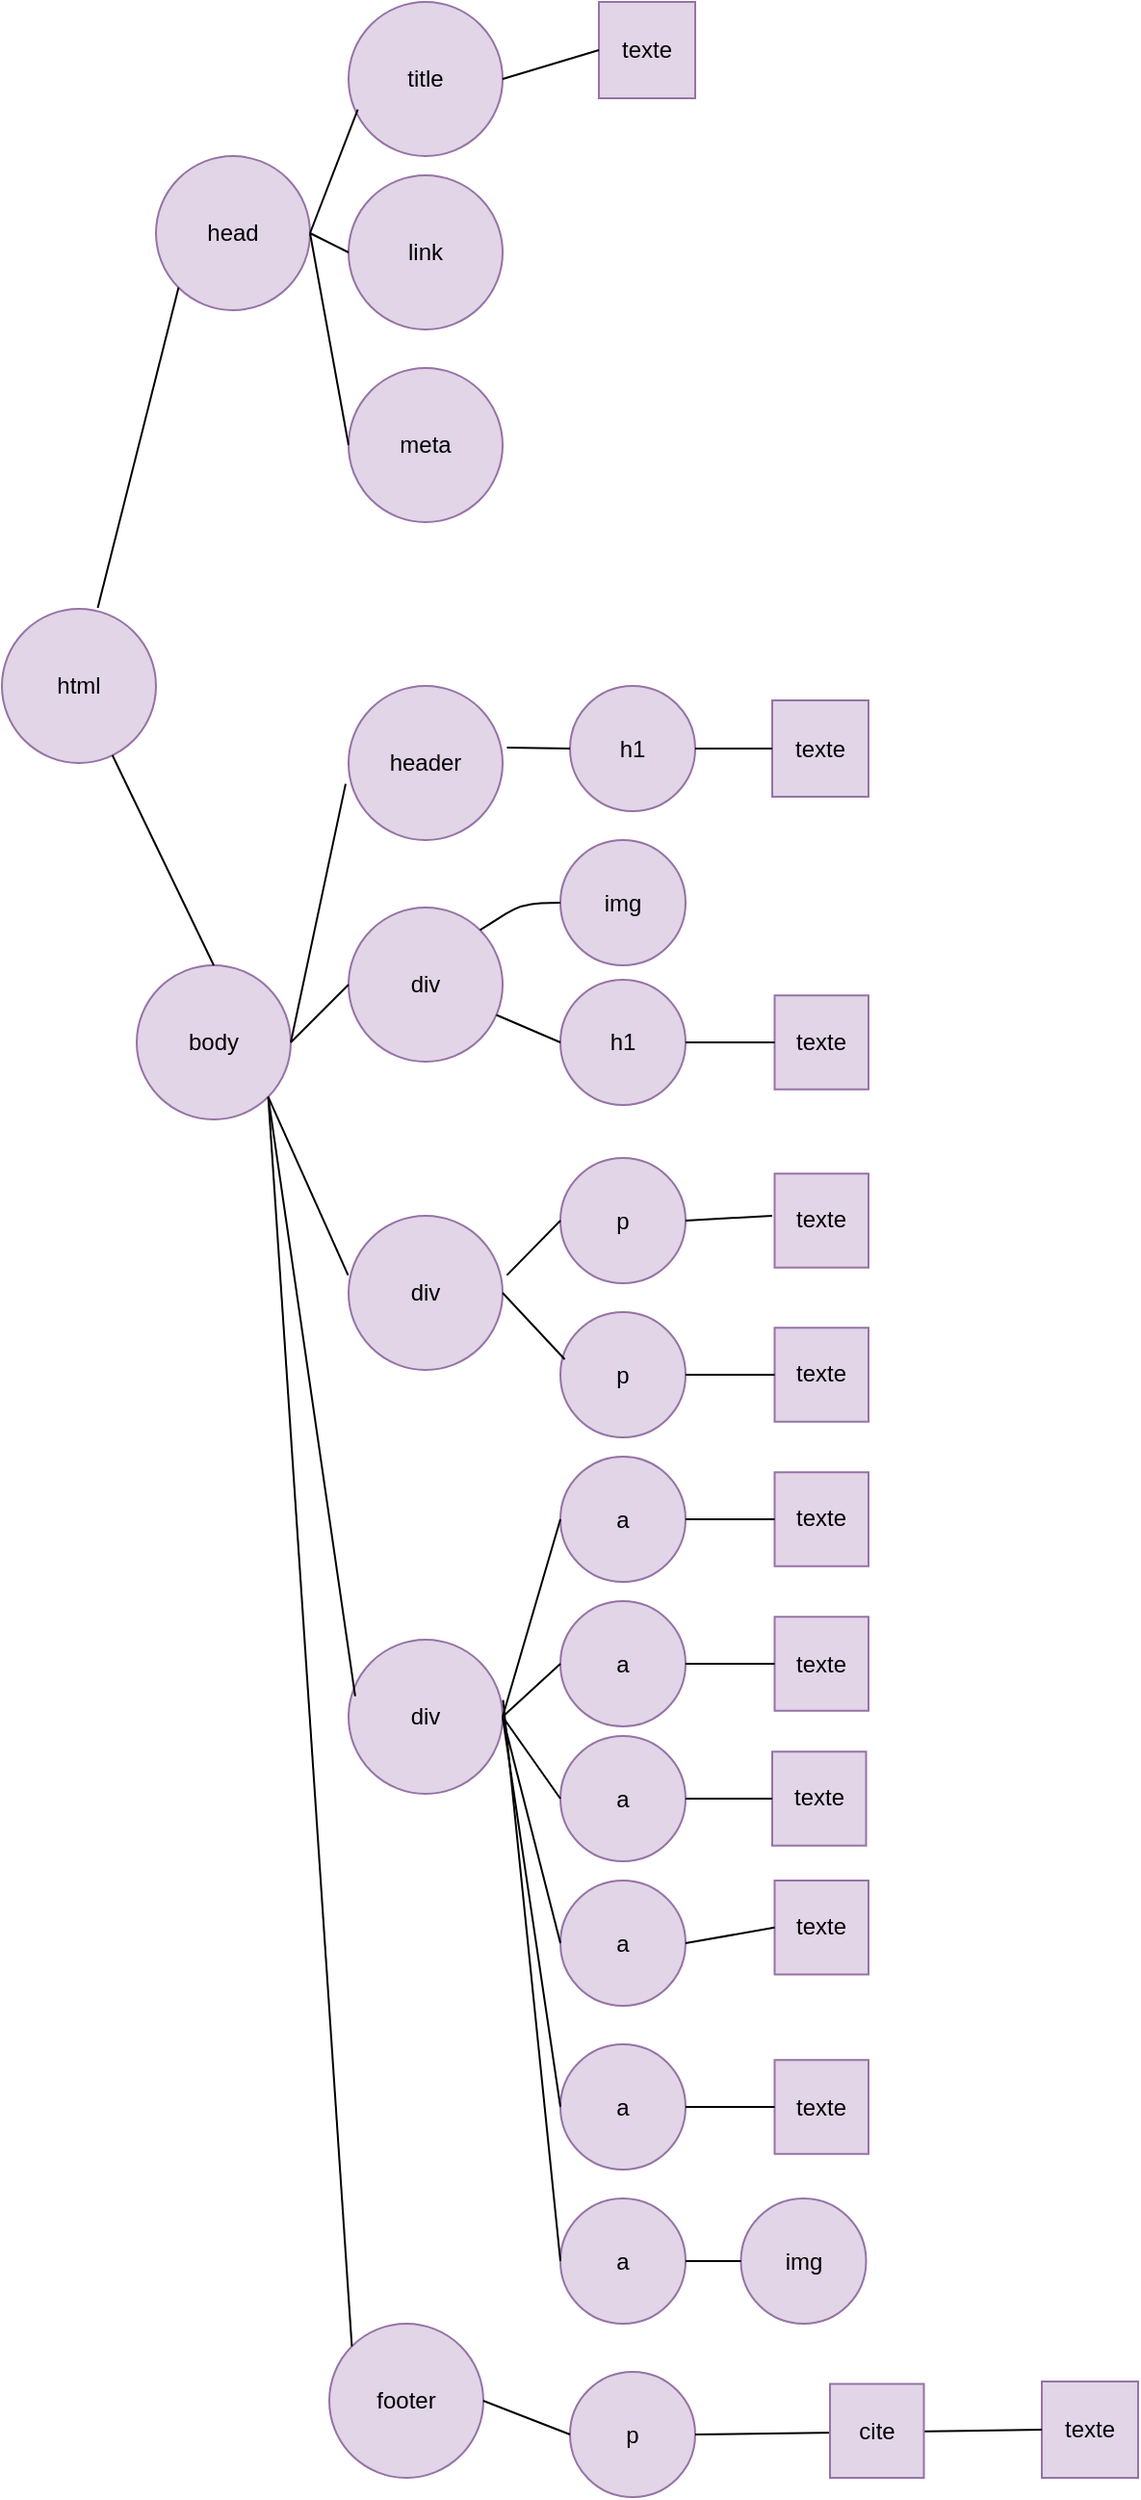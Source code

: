 <mxfile version="14.4.3" type="device"><diagram id="gYORF6ZWE_wR1nNC5yQl" name="Page-1"><mxGraphModel dx="1902" dy="950" grid="1" gridSize="10" guides="1" tooltips="1" connect="1" arrows="1" fold="1" page="1" pageScale="1" pageWidth="1100" pageHeight="850" math="0" shadow="0"><root><mxCell id="0"/><mxCell id="1" parent="0"/><mxCell id="XE9iukdoaNi7t61hyQEc-1" value="html" style="ellipse;whiteSpace=wrap;html=1;fillColor=#e1d5e7;strokeColor=#9673a6;" parent="1" vertex="1"><mxGeometry x="20" y="345" width="80" height="80" as="geometry"/></mxCell><mxCell id="XE9iukdoaNi7t61hyQEc-2" value="head" style="ellipse;whiteSpace=wrap;html=1;fillColor=#e1d5e7;strokeColor=#9673a6;" parent="1" vertex="1"><mxGeometry x="100" y="110" width="80" height="80" as="geometry"/></mxCell><mxCell id="XE9iukdoaNi7t61hyQEc-3" value="body" style="ellipse;whiteSpace=wrap;html=1;fillColor=#e1d5e7;strokeColor=#9673a6;" parent="1" vertex="1"><mxGeometry x="90" y="530" width="80" height="80" as="geometry"/></mxCell><mxCell id="XE9iukdoaNi7t61hyQEc-4" value="title" style="ellipse;whiteSpace=wrap;html=1;fillColor=#e1d5e7;strokeColor=#9673a6;" parent="1" vertex="1"><mxGeometry x="200" y="30" width="80" height="80" as="geometry"/></mxCell><mxCell id="XE9iukdoaNi7t61hyQEc-5" value="link" style="ellipse;whiteSpace=wrap;html=1;fillColor=#e1d5e7;strokeColor=#9673a6;" parent="1" vertex="1"><mxGeometry x="200" y="120" width="80" height="80" as="geometry"/></mxCell><mxCell id="XE9iukdoaNi7t61hyQEc-6" value="meta" style="ellipse;whiteSpace=wrap;html=1;fillColor=#e1d5e7;strokeColor=#9673a6;" parent="1" vertex="1"><mxGeometry x="200" y="220" width="80" height="80" as="geometry"/></mxCell><mxCell id="XE9iukdoaNi7t61hyQEc-7" value="texte" style="whiteSpace=wrap;html=1;aspect=fixed;fillColor=#e1d5e7;strokeColor=#9673a6;" parent="1" vertex="1"><mxGeometry x="330" y="30" width="50" height="50" as="geometry"/></mxCell><mxCell id="XE9iukdoaNi7t61hyQEc-8" value="header" style="ellipse;whiteSpace=wrap;html=1;fillColor=#e1d5e7;strokeColor=#9673a6;" parent="1" vertex="1"><mxGeometry x="200" y="385" width="80" height="80" as="geometry"/></mxCell><mxCell id="XE9iukdoaNi7t61hyQEc-9" value="h1" style="ellipse;whiteSpace=wrap;html=1;fillColor=#e1d5e7;strokeColor=#9673a6;" parent="1" vertex="1"><mxGeometry x="315" y="385" width="65" height="65" as="geometry"/></mxCell><mxCell id="XE9iukdoaNi7t61hyQEc-11" value="texte" style="whiteSpace=wrap;html=1;aspect=fixed;fillColor=#e1d5e7;strokeColor=#9673a6;" parent="1" vertex="1"><mxGeometry x="420" y="392.5" width="50" height="50" as="geometry"/></mxCell><mxCell id="XE9iukdoaNi7t61hyQEc-12" value="footer" style="ellipse;whiteSpace=wrap;html=1;fillColor=#e1d5e7;strokeColor=#9673a6;" parent="1" vertex="1"><mxGeometry x="190" y="1235" width="80" height="80" as="geometry"/></mxCell><mxCell id="XE9iukdoaNi7t61hyQEc-13" value="p" style="ellipse;whiteSpace=wrap;html=1;fillColor=#e1d5e7;strokeColor=#9673a6;" parent="1" vertex="1"><mxGeometry x="315" y="1260" width="65" height="65" as="geometry"/></mxCell><mxCell id="XE9iukdoaNi7t61hyQEc-15" value="texte" style="whiteSpace=wrap;html=1;aspect=fixed;fillColor=#e1d5e7;strokeColor=#9673a6;" parent="1" vertex="1"><mxGeometry x="560" y="1265" width="50" height="50" as="geometry"/></mxCell><mxCell id="XE9iukdoaNi7t61hyQEc-16" value="div" style="ellipse;whiteSpace=wrap;html=1;fillColor=#e1d5e7;strokeColor=#9673a6;" parent="1" vertex="1"><mxGeometry x="200" y="500" width="80" height="80" as="geometry"/></mxCell><mxCell id="XE9iukdoaNi7t61hyQEc-17" value="div" style="ellipse;whiteSpace=wrap;html=1;fillColor=#e1d5e7;strokeColor=#9673a6;" parent="1" vertex="1"><mxGeometry x="200" y="660" width="80" height="80" as="geometry"/></mxCell><mxCell id="XE9iukdoaNi7t61hyQEc-18" value="div" style="ellipse;whiteSpace=wrap;html=1;fillColor=#e1d5e7;strokeColor=#9673a6;" parent="1" vertex="1"><mxGeometry x="200" y="880" width="80" height="80" as="geometry"/></mxCell><mxCell id="XE9iukdoaNi7t61hyQEc-19" value="img" style="ellipse;whiteSpace=wrap;html=1;fillColor=#e1d5e7;strokeColor=#9673a6;" parent="1" vertex="1"><mxGeometry x="310" y="465" width="65" height="65" as="geometry"/></mxCell><mxCell id="XE9iukdoaNi7t61hyQEc-20" value="h1" style="ellipse;whiteSpace=wrap;html=1;fillColor=#e1d5e7;strokeColor=#9673a6;" parent="1" vertex="1"><mxGeometry x="310" y="537.5" width="65" height="65" as="geometry"/></mxCell><mxCell id="XE9iukdoaNi7t61hyQEc-21" value="texte" style="whiteSpace=wrap;html=1;aspect=fixed;fillColor=#e1d5e7;strokeColor=#9673a6;" parent="1" vertex="1"><mxGeometry x="421.25" y="545.63" width="48.75" height="48.75" as="geometry"/></mxCell><mxCell id="XE9iukdoaNi7t61hyQEc-22" value="p" style="ellipse;whiteSpace=wrap;html=1;fillColor=#e1d5e7;strokeColor=#9673a6;" parent="1" vertex="1"><mxGeometry x="310" y="630" width="65" height="65" as="geometry"/></mxCell><mxCell id="XE9iukdoaNi7t61hyQEc-23" value="p" style="ellipse;whiteSpace=wrap;html=1;fillColor=#e1d5e7;strokeColor=#9673a6;" parent="1" vertex="1"><mxGeometry x="310" y="710" width="65" height="65" as="geometry"/></mxCell><mxCell id="XE9iukdoaNi7t61hyQEc-24" value="texte" style="whiteSpace=wrap;html=1;aspect=fixed;fillColor=#e1d5e7;strokeColor=#9673a6;" parent="1" vertex="1"><mxGeometry x="421.25" y="638.12" width="48.75" height="48.75" as="geometry"/></mxCell><mxCell id="XE9iukdoaNi7t61hyQEc-25" value="texte" style="whiteSpace=wrap;html=1;aspect=fixed;fillColor=#e1d5e7;strokeColor=#9673a6;" parent="1" vertex="1"><mxGeometry x="421.25" y="718.12" width="48.75" height="48.75" as="geometry"/></mxCell><mxCell id="XE9iukdoaNi7t61hyQEc-26" value="a" style="ellipse;whiteSpace=wrap;html=1;fillColor=#e1d5e7;strokeColor=#9673a6;" parent="1" vertex="1"><mxGeometry x="310" y="785" width="65" height="65" as="geometry"/></mxCell><mxCell id="XE9iukdoaNi7t61hyQEc-27" value="a" style="ellipse;whiteSpace=wrap;html=1;fillColor=#e1d5e7;strokeColor=#9673a6;" parent="1" vertex="1"><mxGeometry x="310" y="860" width="65" height="65" as="geometry"/></mxCell><mxCell id="XE9iukdoaNi7t61hyQEc-28" value="a" style="ellipse;whiteSpace=wrap;html=1;fillColor=#e1d5e7;strokeColor=#9673a6;" parent="1" vertex="1"><mxGeometry x="310" y="930" width="65" height="65" as="geometry"/></mxCell><mxCell id="XE9iukdoaNi7t61hyQEc-29" value="a" style="ellipse;whiteSpace=wrap;html=1;fillColor=#e1d5e7;strokeColor=#9673a6;" parent="1" vertex="1"><mxGeometry x="310" y="1005" width="65" height="65" as="geometry"/></mxCell><mxCell id="XE9iukdoaNi7t61hyQEc-30" value="texte" style="whiteSpace=wrap;html=1;aspect=fixed;fillColor=#e1d5e7;strokeColor=#9673a6;" parent="1" vertex="1"><mxGeometry x="421.25" y="793.12" width="48.75" height="48.75" as="geometry"/></mxCell><mxCell id="XE9iukdoaNi7t61hyQEc-31" value="texte" style="whiteSpace=wrap;html=1;aspect=fixed;fillColor=#e1d5e7;strokeColor=#9673a6;" parent="1" vertex="1"><mxGeometry x="421.25" y="868.13" width="48.75" height="48.75" as="geometry"/></mxCell><mxCell id="XE9iukdoaNi7t61hyQEc-32" value="texte" style="whiteSpace=wrap;html=1;aspect=fixed;fillColor=#e1d5e7;strokeColor=#9673a6;" parent="1" vertex="1"><mxGeometry x="420" y="938.12" width="48.75" height="48.75" as="geometry"/></mxCell><mxCell id="XE9iukdoaNi7t61hyQEc-33" value="texte" style="whiteSpace=wrap;html=1;aspect=fixed;fillColor=#e1d5e7;strokeColor=#9673a6;" parent="1" vertex="1"><mxGeometry x="421.25" y="1005" width="48.75" height="48.75" as="geometry"/></mxCell><mxCell id="XE9iukdoaNi7t61hyQEc-34" value="" style="endArrow=none;html=1;exitX=0.06;exitY=0.697;exitDx=0;exitDy=0;exitPerimeter=0;" parent="1" source="XE9iukdoaNi7t61hyQEc-4" edge="1"><mxGeometry width="50" height="50" relative="1" as="geometry"><mxPoint x="130" y="420" as="sourcePoint"/><mxPoint x="180" y="150" as="targetPoint"/></mxGeometry></mxCell><mxCell id="XE9iukdoaNi7t61hyQEc-35" value="" style="endArrow=none;html=1;entryX=1;entryY=0.5;entryDx=0;entryDy=0;exitX=0;exitY=0.5;exitDx=0;exitDy=0;" parent="1" source="XE9iukdoaNi7t61hyQEc-5" target="XE9iukdoaNi7t61hyQEc-2" edge="1"><mxGeometry width="50" height="50" relative="1" as="geometry"><mxPoint x="214.8" y="95.76" as="sourcePoint"/><mxPoint x="193.52" y="150.8" as="targetPoint"/></mxGeometry></mxCell><mxCell id="XE9iukdoaNi7t61hyQEc-36" value="" style="endArrow=none;html=1;exitX=0;exitY=0.5;exitDx=0;exitDy=0;entryX=1;entryY=0.5;entryDx=0;entryDy=0;" parent="1" source="XE9iukdoaNi7t61hyQEc-6" target="XE9iukdoaNi7t61hyQEc-2" edge="1"><mxGeometry width="50" height="50" relative="1" as="geometry"><mxPoint x="224.8" y="105.76" as="sourcePoint"/><mxPoint x="203.52" y="160.8" as="targetPoint"/></mxGeometry></mxCell><mxCell id="XE9iukdoaNi7t61hyQEc-37" value="" style="endArrow=none;html=1;exitX=1;exitY=0.5;exitDx=0;exitDy=0;entryX=0;entryY=0.5;entryDx=0;entryDy=0;" parent="1" source="XE9iukdoaNi7t61hyQEc-4" target="XE9iukdoaNi7t61hyQEc-7" edge="1"><mxGeometry width="50" height="50" relative="1" as="geometry"><mxPoint x="280" y="120" as="sourcePoint"/><mxPoint x="330" y="70" as="targetPoint"/></mxGeometry></mxCell><mxCell id="XE9iukdoaNi7t61hyQEc-38" value="" style="endArrow=none;html=1;entryX=0;entryY=1;entryDx=0;entryDy=0;exitX=0.622;exitY=-0.006;exitDx=0;exitDy=0;exitPerimeter=0;" parent="1" source="XE9iukdoaNi7t61hyQEc-1" target="XE9iukdoaNi7t61hyQEc-2" edge="1"><mxGeometry width="50" height="50" relative="1" as="geometry"><mxPoint x="130" y="550" as="sourcePoint"/><mxPoint x="180" y="500" as="targetPoint"/></mxGeometry></mxCell><mxCell id="XE9iukdoaNi7t61hyQEc-40" value="" style="endArrow=none;html=1;entryX=0.5;entryY=0;entryDx=0;entryDy=0;" parent="1" source="XE9iukdoaNi7t61hyQEc-1" target="XE9iukdoaNi7t61hyQEc-3" edge="1"><mxGeometry width="50" height="50" relative="1" as="geometry"><mxPoint x="110" y="395" as="sourcePoint"/><mxPoint x="210" y="435" as="targetPoint"/></mxGeometry></mxCell><mxCell id="XE9iukdoaNi7t61hyQEc-41" value="" style="endArrow=none;html=1;entryX=-0.019;entryY=0.635;entryDx=0;entryDy=0;exitX=1;exitY=0.5;exitDx=0;exitDy=0;entryPerimeter=0;" parent="1" source="XE9iukdoaNi7t61hyQEc-3" target="XE9iukdoaNi7t61hyQEc-8" edge="1"><mxGeometry width="50" height="50" relative="1" as="geometry"><mxPoint x="120" y="405" as="sourcePoint"/><mxPoint x="220" y="445" as="targetPoint"/></mxGeometry></mxCell><mxCell id="XE9iukdoaNi7t61hyQEc-42" value="" style="endArrow=none;html=1;entryX=0;entryY=0.5;entryDx=0;entryDy=0;exitX=1;exitY=0.5;exitDx=0;exitDy=0;" parent="1" source="XE9iukdoaNi7t61hyQEc-3" target="XE9iukdoaNi7t61hyQEc-16" edge="1"><mxGeometry width="50" height="50" relative="1" as="geometry"><mxPoint x="130" y="415" as="sourcePoint"/><mxPoint x="230" y="455" as="targetPoint"/></mxGeometry></mxCell><mxCell id="XE9iukdoaNi7t61hyQEc-43" value="" style="endArrow=none;html=1;entryX=-0.003;entryY=0.385;entryDx=0;entryDy=0;exitX=1;exitY=1;exitDx=0;exitDy=0;entryPerimeter=0;" parent="1" source="XE9iukdoaNi7t61hyQEc-3" target="XE9iukdoaNi7t61hyQEc-17" edge="1"><mxGeometry width="50" height="50" relative="1" as="geometry"><mxPoint x="140" y="425" as="sourcePoint"/><mxPoint x="240" y="465" as="targetPoint"/></mxGeometry></mxCell><mxCell id="XE9iukdoaNi7t61hyQEc-44" value="" style="endArrow=none;html=1;entryX=0.043;entryY=0.366;entryDx=0;entryDy=0;exitX=1;exitY=1;exitDx=0;exitDy=0;entryPerimeter=0;" parent="1" source="XE9iukdoaNi7t61hyQEc-3" target="XE9iukdoaNi7t61hyQEc-18" edge="1"><mxGeometry width="50" height="50" relative="1" as="geometry"><mxPoint x="150" y="435" as="sourcePoint"/><mxPoint x="250" y="475" as="targetPoint"/></mxGeometry></mxCell><mxCell id="XE9iukdoaNi7t61hyQEc-45" value="" style="endArrow=none;html=1;entryX=0;entryY=0;entryDx=0;entryDy=0;exitX=1;exitY=1;exitDx=0;exitDy=0;" parent="1" source="XE9iukdoaNi7t61hyQEc-3" target="XE9iukdoaNi7t61hyQEc-12" edge="1"><mxGeometry width="50" height="50" relative="1" as="geometry"><mxPoint x="160" y="445" as="sourcePoint"/><mxPoint x="260" y="485" as="targetPoint"/></mxGeometry></mxCell><mxCell id="XE9iukdoaNi7t61hyQEc-46" value="" style="endArrow=none;html=1;entryX=0;entryY=0.5;entryDx=0;entryDy=0;exitX=1.028;exitY=0.4;exitDx=0;exitDy=0;exitPerimeter=0;" parent="1" source="XE9iukdoaNi7t61hyQEc-8" target="XE9iukdoaNi7t61hyQEc-9" edge="1"><mxGeometry width="50" height="50" relative="1" as="geometry"><mxPoint x="280" y="400" as="sourcePoint"/><mxPoint x="330" y="350" as="targetPoint"/></mxGeometry></mxCell><mxCell id="XE9iukdoaNi7t61hyQEc-47" value="" style="endArrow=none;html=1;exitX=1;exitY=0;exitDx=0;exitDy=0;entryX=0;entryY=0.5;entryDx=0;entryDy=0;" parent="1" source="XE9iukdoaNi7t61hyQEc-16" target="XE9iukdoaNi7t61hyQEc-19" edge="1"><mxGeometry width="50" height="50" relative="1" as="geometry"><mxPoint x="292.24" y="427" as="sourcePoint"/><mxPoint x="325" y="428" as="targetPoint"/><Array as="points"><mxPoint x="290" y="498"/></Array></mxGeometry></mxCell><mxCell id="XE9iukdoaNi7t61hyQEc-49" value="" style="endArrow=none;html=1;entryX=0;entryY=0.5;entryDx=0;entryDy=0;" parent="1" source="XE9iukdoaNi7t61hyQEc-16" target="XE9iukdoaNi7t61hyQEc-20" edge="1"><mxGeometry width="50" height="50" relative="1" as="geometry"><mxPoint x="260" y="590" as="sourcePoint"/><mxPoint x="310" y="540" as="targetPoint"/></mxGeometry></mxCell><mxCell id="XE9iukdoaNi7t61hyQEc-50" value="" style="endArrow=none;html=1;entryX=0;entryY=0.5;entryDx=0;entryDy=0;exitX=1;exitY=0.5;exitDx=0;exitDy=0;" parent="1" source="XE9iukdoaNi7t61hyQEc-20" target="XE9iukdoaNi7t61hyQEc-21" edge="1"><mxGeometry width="50" height="50" relative="1" as="geometry"><mxPoint x="302.24" y="437" as="sourcePoint"/><mxPoint x="335" y="437.5" as="targetPoint"/></mxGeometry></mxCell><mxCell id="XE9iukdoaNi7t61hyQEc-51" value="" style="endArrow=none;html=1;entryX=0;entryY=0.5;entryDx=0;entryDy=0;exitX=1;exitY=0.5;exitDx=0;exitDy=0;" parent="1" source="XE9iukdoaNi7t61hyQEc-9" target="XE9iukdoaNi7t61hyQEc-11" edge="1"><mxGeometry width="50" height="50" relative="1" as="geometry"><mxPoint x="312.24" y="447" as="sourcePoint"/><mxPoint x="345" y="447.5" as="targetPoint"/></mxGeometry></mxCell><mxCell id="XE9iukdoaNi7t61hyQEc-52" value="" style="endArrow=none;html=1;exitX=1;exitY=0.5;exitDx=0;exitDy=0;" parent="1" source="XE9iukdoaNi7t61hyQEc-22" edge="1"><mxGeometry width="50" height="50" relative="1" as="geometry"><mxPoint x="370" y="710" as="sourcePoint"/><mxPoint x="420" y="660" as="targetPoint"/></mxGeometry></mxCell><mxCell id="XE9iukdoaNi7t61hyQEc-53" value="" style="endArrow=none;html=1;entryX=0;entryY=0.5;entryDx=0;entryDy=0;exitX=1;exitY=0.5;exitDx=0;exitDy=0;" parent="1" source="XE9iukdoaNi7t61hyQEc-23" target="XE9iukdoaNi7t61hyQEc-25" edge="1"><mxGeometry width="50" height="50" relative="1" as="geometry"><mxPoint x="322.24" y="457" as="sourcePoint"/><mxPoint x="355" y="457.5" as="targetPoint"/></mxGeometry></mxCell><mxCell id="XE9iukdoaNi7t61hyQEc-54" value="" style="endArrow=none;html=1;entryX=0;entryY=0.5;entryDx=0;entryDy=0;exitX=1.028;exitY=0.385;exitDx=0;exitDy=0;exitPerimeter=0;" parent="1" source="XE9iukdoaNi7t61hyQEc-17" target="XE9iukdoaNi7t61hyQEc-22" edge="1"><mxGeometry width="50" height="50" relative="1" as="geometry"><mxPoint x="270" y="730" as="sourcePoint"/><mxPoint x="320" y="680" as="targetPoint"/></mxGeometry></mxCell><mxCell id="XE9iukdoaNi7t61hyQEc-55" value="" style="endArrow=none;html=1;entryX=1;entryY=0.5;entryDx=0;entryDy=0;exitX=0.035;exitY=0.377;exitDx=0;exitDy=0;exitPerimeter=0;" parent="1" source="XE9iukdoaNi7t61hyQEc-23" target="XE9iukdoaNi7t61hyQEc-17" edge="1"><mxGeometry width="50" height="50" relative="1" as="geometry"><mxPoint x="270" y="750" as="sourcePoint"/><mxPoint x="320" y="700" as="targetPoint"/></mxGeometry></mxCell><mxCell id="XE9iukdoaNi7t61hyQEc-56" value="" style="endArrow=none;html=1;entryX=0;entryY=0.5;entryDx=0;entryDy=0;exitX=1;exitY=0.5;exitDx=0;exitDy=0;" parent="1" source="XE9iukdoaNi7t61hyQEc-18" target="XE9iukdoaNi7t61hyQEc-26" edge="1"><mxGeometry width="50" height="50" relative="1" as="geometry"><mxPoint x="230" y="860" as="sourcePoint"/><mxPoint x="280" y="810" as="targetPoint"/></mxGeometry></mxCell><mxCell id="XE9iukdoaNi7t61hyQEc-57" value="" style="endArrow=none;html=1;exitX=1;exitY=0.5;exitDx=0;exitDy=0;entryX=0;entryY=0.5;entryDx=0;entryDy=0;" parent="1" source="XE9iukdoaNi7t61hyQEc-18" target="XE9iukdoaNi7t61hyQEc-27" edge="1"><mxGeometry width="50" height="50" relative="1" as="geometry"><mxPoint x="270" y="970" as="sourcePoint"/><mxPoint x="320" y="920" as="targetPoint"/></mxGeometry></mxCell><mxCell id="XE9iukdoaNi7t61hyQEc-58" value="" style="endArrow=none;html=1;exitX=1;exitY=0.5;exitDx=0;exitDy=0;entryX=0;entryY=0.5;entryDx=0;entryDy=0;" parent="1" source="XE9iukdoaNi7t61hyQEc-18" target="XE9iukdoaNi7t61hyQEc-28" edge="1"><mxGeometry width="50" height="50" relative="1" as="geometry"><mxPoint x="280" y="1000" as="sourcePoint"/><mxPoint x="330" y="950" as="targetPoint"/></mxGeometry></mxCell><mxCell id="XE9iukdoaNi7t61hyQEc-59" value="" style="endArrow=none;html=1;entryX=1;entryY=0.5;entryDx=0;entryDy=0;exitX=0;exitY=0.5;exitDx=0;exitDy=0;" parent="1" source="XE9iukdoaNi7t61hyQEc-29" target="XE9iukdoaNi7t61hyQEc-18" edge="1"><mxGeometry width="50" height="50" relative="1" as="geometry"><mxPoint x="250" y="1040" as="sourcePoint"/><mxPoint x="300" y="990" as="targetPoint"/></mxGeometry></mxCell><mxCell id="XE9iukdoaNi7t61hyQEc-60" value="" style="endArrow=none;html=1;entryX=0;entryY=0.5;entryDx=0;entryDy=0;exitX=1;exitY=0.5;exitDx=0;exitDy=0;" parent="1" source="XE9iukdoaNi7t61hyQEc-12" target="XE9iukdoaNi7t61hyQEc-13" edge="1"><mxGeometry width="50" height="50" relative="1" as="geometry"><mxPoint x="270" y="1160" as="sourcePoint"/><mxPoint x="320" y="1110" as="targetPoint"/></mxGeometry></mxCell><mxCell id="XE9iukdoaNi7t61hyQEc-61" value="" style="endArrow=none;html=1;exitX=1;exitY=0.5;exitDx=0;exitDy=0;entryX=0;entryY=0.5;entryDx=0;entryDy=0;entryPerimeter=0;" parent="1" source="XE9iukdoaNi7t61hyQEc-26" target="XE9iukdoaNi7t61hyQEc-30" edge="1"><mxGeometry width="50" height="50" relative="1" as="geometry"><mxPoint x="370" y="860" as="sourcePoint"/><mxPoint x="420" y="810" as="targetPoint"/></mxGeometry></mxCell><mxCell id="XE9iukdoaNi7t61hyQEc-62" value="" style="endArrow=none;html=1;exitX=1;exitY=0.5;exitDx=0;exitDy=0;entryX=0;entryY=0.5;entryDx=0;entryDy=0;" parent="1" source="XE9iukdoaNi7t61hyQEc-27" target="XE9iukdoaNi7t61hyQEc-31" edge="1"><mxGeometry width="50" height="50" relative="1" as="geometry"><mxPoint x="385" y="827.5" as="sourcePoint"/><mxPoint x="430" y="827.505" as="targetPoint"/></mxGeometry></mxCell><mxCell id="XE9iukdoaNi7t61hyQEc-64" value="" style="endArrow=none;html=1;exitX=1;exitY=0.5;exitDx=0;exitDy=0;entryX=0;entryY=0.5;entryDx=0;entryDy=0;" parent="1" source="XE9iukdoaNi7t61hyQEc-28" target="XE9iukdoaNi7t61hyQEc-32" edge="1"><mxGeometry width="50" height="50" relative="1" as="geometry"><mxPoint x="395" y="837.5" as="sourcePoint"/><mxPoint x="440" y="837.505" as="targetPoint"/></mxGeometry></mxCell><mxCell id="XE9iukdoaNi7t61hyQEc-65" value="" style="endArrow=none;html=1;exitX=1;exitY=0.5;exitDx=0;exitDy=0;entryX=0;entryY=0.5;entryDx=0;entryDy=0;" parent="1" source="XE9iukdoaNi7t61hyQEc-29" target="XE9iukdoaNi7t61hyQEc-33" edge="1"><mxGeometry width="50" height="50" relative="1" as="geometry"><mxPoint x="405" y="847.5" as="sourcePoint"/><mxPoint x="450" y="847.505" as="targetPoint"/></mxGeometry></mxCell><mxCell id="XE9iukdoaNi7t61hyQEc-66" value="" style="endArrow=none;html=1;exitX=1;exitY=0.5;exitDx=0;exitDy=0;entryX=0;entryY=0.5;entryDx=0;entryDy=0;" parent="1" source="XE9iukdoaNi7t61hyQEc-13" target="XE9iukdoaNi7t61hyQEc-15" edge="1"><mxGeometry width="50" height="50" relative="1" as="geometry"><mxPoint x="415" y="857.5" as="sourcePoint"/><mxPoint x="460" y="857.505" as="targetPoint"/></mxGeometry></mxCell><mxCell id="43MIw1OGvU29NI-YMMUB-1" value="a" style="ellipse;whiteSpace=wrap;html=1;fillColor=#e1d5e7;strokeColor=#9673a6;" parent="1" vertex="1"><mxGeometry x="310" y="1090" width="65" height="65" as="geometry"/></mxCell><mxCell id="43MIw1OGvU29NI-YMMUB-3" value="texte" style="whiteSpace=wrap;html=1;aspect=fixed;fillColor=#e1d5e7;strokeColor=#9673a6;" parent="1" vertex="1"><mxGeometry x="421.25" y="1098.13" width="48.75" height="48.75" as="geometry"/></mxCell><mxCell id="43MIw1OGvU29NI-YMMUB-4" value="" style="endArrow=none;html=1;entryX=1;entryY=0.5;entryDx=0;entryDy=0;exitX=0;exitY=0.5;exitDx=0;exitDy=0;" parent="1" source="43MIw1OGvU29NI-YMMUB-1" target="XE9iukdoaNi7t61hyQEc-18" edge="1"><mxGeometry width="50" height="50" relative="1" as="geometry"><mxPoint x="320" y="1047.5" as="sourcePoint"/><mxPoint x="290" y="930" as="targetPoint"/></mxGeometry></mxCell><mxCell id="43MIw1OGvU29NI-YMMUB-7" value="" style="endArrow=none;html=1;exitX=1;exitY=0.5;exitDx=0;exitDy=0;entryX=0;entryY=0.5;entryDx=0;entryDy=0;" parent="1" source="43MIw1OGvU29NI-YMMUB-1" target="43MIw1OGvU29NI-YMMUB-3" edge="1"><mxGeometry width="50" height="50" relative="1" as="geometry"><mxPoint x="385" y="972.5" as="sourcePoint"/><mxPoint x="430" y="972.495" as="targetPoint"/></mxGeometry></mxCell><mxCell id="43MIw1OGvU29NI-YMMUB-8" value="a" style="ellipse;whiteSpace=wrap;html=1;fillColor=#e1d5e7;strokeColor=#9673a6;" parent="1" vertex="1"><mxGeometry x="310" y="1170" width="65" height="65" as="geometry"/></mxCell><mxCell id="43MIw1OGvU29NI-YMMUB-9" value="img" style="ellipse;whiteSpace=wrap;html=1;fillColor=#e1d5e7;strokeColor=#9673a6;" parent="1" vertex="1"><mxGeometry x="403.75" y="1170" width="65" height="65" as="geometry"/></mxCell><mxCell id="43MIw1OGvU29NI-YMMUB-10" value="" style="endArrow=none;html=1;exitX=1;exitY=0.5;exitDx=0;exitDy=0;entryX=0;entryY=0.5;entryDx=0;entryDy=0;" parent="1" source="43MIw1OGvU29NI-YMMUB-8" target="43MIw1OGvU29NI-YMMUB-9" edge="1"><mxGeometry width="50" height="50" relative="1" as="geometry"><mxPoint x="385" y="1132.5" as="sourcePoint"/><mxPoint x="431.25" y="1132.505" as="targetPoint"/></mxGeometry></mxCell><mxCell id="43MIw1OGvU29NI-YMMUB-11" value="" style="endArrow=none;html=1;exitX=1.003;exitY=0.391;exitDx=0;exitDy=0;entryX=0;entryY=0.5;entryDx=0;entryDy=0;exitPerimeter=0;" parent="1" source="XE9iukdoaNi7t61hyQEc-18" target="43MIw1OGvU29NI-YMMUB-8" edge="1"><mxGeometry width="50" height="50" relative="1" as="geometry"><mxPoint x="395" y="1142.5" as="sourcePoint"/><mxPoint x="441.25" y="1142.505" as="targetPoint"/></mxGeometry></mxCell><mxCell id="5Q_ixqzQa-MCGenC9G_x-3" value="cite" style="whiteSpace=wrap;html=1;aspect=fixed;fillColor=#e1d5e7;strokeColor=#9673a6;" vertex="1" parent="1"><mxGeometry x="450" y="1266.25" width="48.75" height="48.75" as="geometry"/></mxCell></root></mxGraphModel></diagram></mxfile>